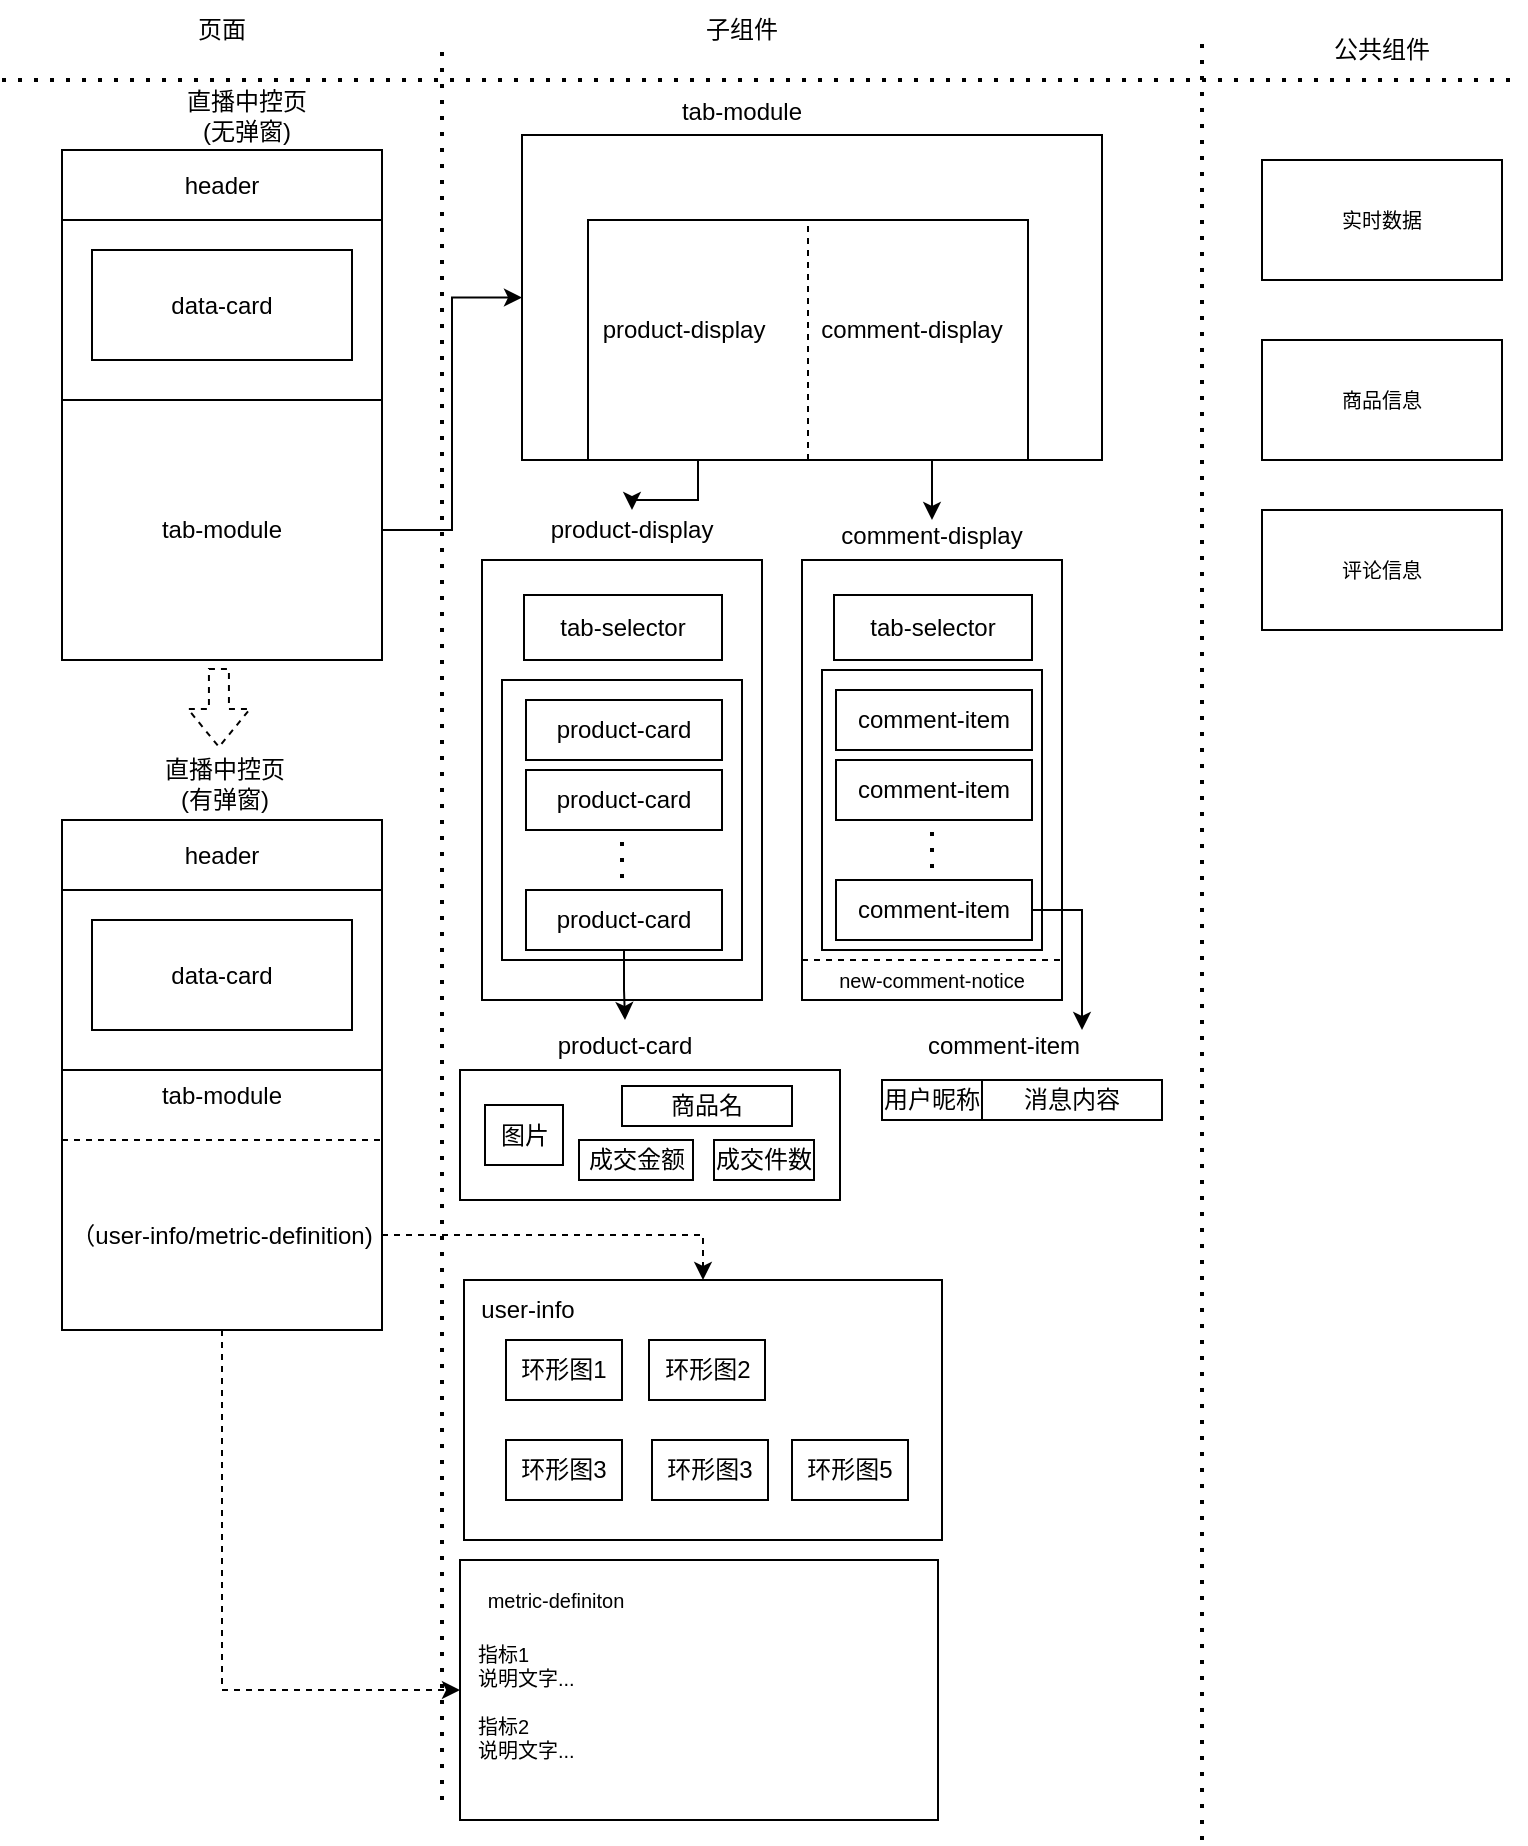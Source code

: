 <mxfile version="20.2.3" type="github" pages="4">
  <diagram id="TxUpOMJJKONMRMzJ9cgT" name="第 1 页">
    <mxGraphModel dx="1513" dy="854" grid="1" gridSize="10" guides="1" tooltips="1" connect="1" arrows="1" fold="1" page="1" pageScale="1" pageWidth="827" pageHeight="1169" math="0" shadow="0">
      <root>
        <mxCell id="0" />
        <mxCell id="1" parent="0" />
        <mxCell id="NUVWgExi74bJsqKRxpok-1" value="" style="endArrow=none;dashed=1;html=1;dashPattern=1 3;strokeWidth=2;rounded=0;" parent="1" edge="1">
          <mxGeometry width="50" height="50" relative="1" as="geometry">
            <mxPoint x="50" y="120" as="sourcePoint" />
            <mxPoint x="810" y="120" as="targetPoint" />
          </mxGeometry>
        </mxCell>
        <mxCell id="NUVWgExi74bJsqKRxpok-2" value="" style="rounded=0;whiteSpace=wrap;html=1;fillStyle=solid;fillColor=none;" parent="1" vertex="1">
          <mxGeometry x="80" y="155" width="160" height="255" as="geometry" />
        </mxCell>
        <mxCell id="NUVWgExi74bJsqKRxpok-4" value="header" style="rounded=0;whiteSpace=wrap;html=1;fillStyle=solid;fillColor=none;" parent="1" vertex="1">
          <mxGeometry x="80" y="155" width="160" height="35" as="geometry" />
        </mxCell>
        <mxCell id="NUVWgExi74bJsqKRxpok-6" value="data-card" style="rounded=0;whiteSpace=wrap;html=1;fillStyle=solid;fillColor=none;" parent="1" vertex="1">
          <mxGeometry x="95" y="205" width="130" height="55" as="geometry" />
        </mxCell>
        <mxCell id="NUVWgExi74bJsqKRxpok-74" style="edgeStyle=orthogonalEdgeStyle;rounded=0;orthogonalLoop=1;jettySize=auto;html=1;exitX=1;exitY=0.5;exitDx=0;exitDy=0;entryX=0;entryY=0.5;entryDx=0;entryDy=0;" parent="1" source="NUVWgExi74bJsqKRxpok-7" target="NUVWgExi74bJsqKRxpok-18" edge="1">
          <mxGeometry relative="1" as="geometry" />
        </mxCell>
        <mxCell id="NUVWgExi74bJsqKRxpok-7" value="tab-module" style="rounded=0;whiteSpace=wrap;html=1;fillStyle=solid;fillColor=none;" parent="1" vertex="1">
          <mxGeometry x="80" y="280" width="160" height="130" as="geometry" />
        </mxCell>
        <mxCell id="NUVWgExi74bJsqKRxpok-9" value="" style="endArrow=none;dashed=1;html=1;dashPattern=1 3;strokeWidth=2;rounded=0;" parent="1" edge="1">
          <mxGeometry width="50" height="50" relative="1" as="geometry">
            <mxPoint x="270" y="980" as="sourcePoint" />
            <mxPoint x="270" y="100" as="targetPoint" />
          </mxGeometry>
        </mxCell>
        <mxCell id="NUVWgExi74bJsqKRxpok-13" value="页面" style="text;html=1;strokeColor=none;fillColor=none;align=center;verticalAlign=middle;whiteSpace=wrap;rounded=0;fillStyle=solid;" parent="1" vertex="1">
          <mxGeometry x="130" y="80" width="60" height="30" as="geometry" />
        </mxCell>
        <mxCell id="NUVWgExi74bJsqKRxpok-16" value="子组件" style="text;html=1;strokeColor=none;fillColor=none;align=center;verticalAlign=middle;whiteSpace=wrap;rounded=0;fillStyle=solid;" parent="1" vertex="1">
          <mxGeometry x="390" y="80" width="60" height="30" as="geometry" />
        </mxCell>
        <mxCell id="NUVWgExi74bJsqKRxpok-17" value="" style="endArrow=none;dashed=1;html=1;dashPattern=1 3;strokeWidth=2;rounded=0;" parent="1" edge="1">
          <mxGeometry width="50" height="50" relative="1" as="geometry">
            <mxPoint x="650" y="1000" as="sourcePoint" />
            <mxPoint x="650" y="100" as="targetPoint" />
          </mxGeometry>
        </mxCell>
        <mxCell id="NUVWgExi74bJsqKRxpok-18" value="" style="rounded=0;whiteSpace=wrap;html=1;fillStyle=solid;fillColor=none;" parent="1" vertex="1">
          <mxGeometry x="310" y="147.5" width="290" height="162.5" as="geometry" />
        </mxCell>
        <mxCell id="NUVWgExi74bJsqKRxpok-20" value="tab-module" style="text;html=1;strokeColor=none;fillColor=none;align=center;verticalAlign=middle;whiteSpace=wrap;rounded=0;fillStyle=solid;" parent="1" vertex="1">
          <mxGeometry x="385" y="125" width="70" height="22.5" as="geometry" />
        </mxCell>
        <mxCell id="NUVWgExi74bJsqKRxpok-64" style="edgeStyle=orthogonalEdgeStyle;rounded=0;orthogonalLoop=1;jettySize=auto;html=1;exitX=0.25;exitY=1;exitDx=0;exitDy=0;entryX=0.5;entryY=0;entryDx=0;entryDy=0;" parent="1" source="NUVWgExi74bJsqKRxpok-24" target="NUVWgExi74bJsqKRxpok-34" edge="1">
          <mxGeometry relative="1" as="geometry">
            <Array as="points">
              <mxPoint x="398" y="330" />
              <mxPoint x="365" y="330" />
            </Array>
          </mxGeometry>
        </mxCell>
        <mxCell id="NUVWgExi74bJsqKRxpok-65" style="edgeStyle=orthogonalEdgeStyle;rounded=0;orthogonalLoop=1;jettySize=auto;html=1;exitX=0.75;exitY=1;exitDx=0;exitDy=0;entryX=0.5;entryY=0;entryDx=0;entryDy=0;" parent="1" source="NUVWgExi74bJsqKRxpok-24" target="NUVWgExi74bJsqKRxpok-44" edge="1">
          <mxGeometry relative="1" as="geometry" />
        </mxCell>
        <mxCell id="NUVWgExi74bJsqKRxpok-24" value="" style="rounded=0;whiteSpace=wrap;html=1;fillStyle=solid;fillColor=none;" parent="1" vertex="1">
          <mxGeometry x="343" y="190" width="220" height="120" as="geometry" />
        </mxCell>
        <mxCell id="NUVWgExi74bJsqKRxpok-25" value="" style="endArrow=none;dashed=1;html=1;rounded=0;exitX=0.5;exitY=1;exitDx=0;exitDy=0;entryX=0.5;entryY=0;entryDx=0;entryDy=0;" parent="1" source="NUVWgExi74bJsqKRxpok-24" target="NUVWgExi74bJsqKRxpok-24" edge="1">
          <mxGeometry width="50" height="50" relative="1" as="geometry">
            <mxPoint x="380" y="240" as="sourcePoint" />
            <mxPoint x="430" y="220" as="targetPoint" />
          </mxGeometry>
        </mxCell>
        <mxCell id="NUVWgExi74bJsqKRxpok-28" value="product-display" style="text;html=1;strokeColor=none;fillColor=none;align=center;verticalAlign=middle;whiteSpace=wrap;rounded=0;fillStyle=solid;" parent="1" vertex="1">
          <mxGeometry x="349" y="230" width="84" height="30" as="geometry" />
        </mxCell>
        <mxCell id="NUVWgExi74bJsqKRxpok-29" value="comment-display" style="text;html=1;strokeColor=none;fillColor=none;align=center;verticalAlign=middle;whiteSpace=wrap;rounded=0;fillStyle=solid;" parent="1" vertex="1">
          <mxGeometry x="455" y="232.5" width="100" height="25" as="geometry" />
        </mxCell>
        <mxCell id="NUVWgExi74bJsqKRxpok-33" value="" style="rounded=0;whiteSpace=wrap;html=1;fillStyle=solid;fillColor=none;" parent="1" vertex="1">
          <mxGeometry x="290" y="360" width="140" height="220" as="geometry" />
        </mxCell>
        <mxCell id="NUVWgExi74bJsqKRxpok-34" value="product-display" style="text;html=1;strokeColor=none;fillColor=none;align=center;verticalAlign=middle;whiteSpace=wrap;rounded=0;fillStyle=solid;" parent="1" vertex="1">
          <mxGeometry x="322" y="335" width="86" height="20" as="geometry" />
        </mxCell>
        <mxCell id="NUVWgExi74bJsqKRxpok-35" value="tab-selector" style="rounded=0;whiteSpace=wrap;html=1;fillStyle=solid;fillColor=none;" parent="1" vertex="1">
          <mxGeometry x="311" y="377.5" width="99" height="32.5" as="geometry" />
        </mxCell>
        <mxCell id="NUVWgExi74bJsqKRxpok-36" value="" style="rounded=0;whiteSpace=wrap;html=1;fillStyle=solid;fillColor=none;" parent="1" vertex="1">
          <mxGeometry x="300" y="420" width="120" height="140" as="geometry" />
        </mxCell>
        <mxCell id="NUVWgExi74bJsqKRxpok-38" value="product-card" style="rounded=0;whiteSpace=wrap;html=1;fillStyle=solid;fillColor=none;" parent="1" vertex="1">
          <mxGeometry x="312" y="430" width="98" height="30" as="geometry" />
        </mxCell>
        <mxCell id="NUVWgExi74bJsqKRxpok-39" value="product-card" style="rounded=0;whiteSpace=wrap;html=1;fillStyle=solid;fillColor=none;" parent="1" vertex="1">
          <mxGeometry x="312" y="465" width="98" height="30" as="geometry" />
        </mxCell>
        <mxCell id="NUVWgExi74bJsqKRxpok-41" value="" style="endArrow=none;dashed=1;html=1;dashPattern=1 3;strokeWidth=2;rounded=0;" parent="1" edge="1">
          <mxGeometry width="50" height="50" relative="1" as="geometry">
            <mxPoint x="360" y="519" as="sourcePoint" />
            <mxPoint x="360" y="499" as="targetPoint" />
          </mxGeometry>
        </mxCell>
        <mxCell id="NUVWgExi74bJsqKRxpok-67" style="edgeStyle=orthogonalEdgeStyle;rounded=0;orthogonalLoop=1;jettySize=auto;html=1;exitX=0.5;exitY=1;exitDx=0;exitDy=0;" parent="1" source="NUVWgExi74bJsqKRxpok-42" target="NUVWgExi74bJsqKRxpok-53" edge="1">
          <mxGeometry relative="1" as="geometry" />
        </mxCell>
        <mxCell id="NUVWgExi74bJsqKRxpok-42" value="product-card" style="rounded=0;whiteSpace=wrap;html=1;fillStyle=solid;fillColor=none;" parent="1" vertex="1">
          <mxGeometry x="312" y="525" width="98" height="30" as="geometry" />
        </mxCell>
        <mxCell id="NUVWgExi74bJsqKRxpok-43" value="" style="rounded=0;whiteSpace=wrap;html=1;fillStyle=solid;fillColor=none;" parent="1" vertex="1">
          <mxGeometry x="450" y="360" width="130" height="220" as="geometry" />
        </mxCell>
        <mxCell id="NUVWgExi74bJsqKRxpok-44" value="comment-display" style="text;html=1;strokeColor=none;fillColor=none;align=center;verticalAlign=middle;whiteSpace=wrap;rounded=0;fillStyle=solid;" parent="1" vertex="1">
          <mxGeometry x="466" y="340" width="98" height="15" as="geometry" />
        </mxCell>
        <mxCell id="NUVWgExi74bJsqKRxpok-45" value="tab-selector" style="rounded=0;whiteSpace=wrap;html=1;fillStyle=solid;fillColor=none;" parent="1" vertex="1">
          <mxGeometry x="466" y="377.5" width="99" height="32.5" as="geometry" />
        </mxCell>
        <mxCell id="NUVWgExi74bJsqKRxpok-47" value="" style="rounded=0;whiteSpace=wrap;html=1;fillStyle=solid;fillColor=none;" parent="1" vertex="1">
          <mxGeometry x="460" y="415" width="110" height="140" as="geometry" />
        </mxCell>
        <mxCell id="NUVWgExi74bJsqKRxpok-48" value="comment-item" style="rounded=0;whiteSpace=wrap;html=1;fillStyle=solid;fillColor=none;" parent="1" vertex="1">
          <mxGeometry x="467" y="425" width="98" height="30" as="geometry" />
        </mxCell>
        <mxCell id="NUVWgExi74bJsqKRxpok-49" value="comment-item" style="rounded=0;whiteSpace=wrap;html=1;fillStyle=solid;fillColor=none;" parent="1" vertex="1">
          <mxGeometry x="467" y="460" width="98" height="30" as="geometry" />
        </mxCell>
        <mxCell id="NUVWgExi74bJsqKRxpok-50" value="" style="endArrow=none;dashed=1;html=1;dashPattern=1 3;strokeWidth=2;rounded=0;" parent="1" edge="1">
          <mxGeometry width="50" height="50" relative="1" as="geometry">
            <mxPoint x="515" y="514" as="sourcePoint" />
            <mxPoint x="515" y="494" as="targetPoint" />
          </mxGeometry>
        </mxCell>
        <mxCell id="UR7qHn7mmdGydzfAIXOe-2" style="edgeStyle=orthogonalEdgeStyle;rounded=0;orthogonalLoop=1;jettySize=auto;html=1;exitX=1;exitY=0.5;exitDx=0;exitDy=0;entryX=0.898;entryY=0;entryDx=0;entryDy=0;entryPerimeter=0;fontSize=10;endArrow=classic;endFill=1;strokeWidth=1;" edge="1" parent="1" source="NUVWgExi74bJsqKRxpok-51" target="NUVWgExi74bJsqKRxpok-59">
          <mxGeometry relative="1" as="geometry" />
        </mxCell>
        <mxCell id="NUVWgExi74bJsqKRxpok-51" value="comment-item" style="rounded=0;whiteSpace=wrap;html=1;fillStyle=solid;fillColor=none;" parent="1" vertex="1">
          <mxGeometry x="467" y="520" width="98" height="30" as="geometry" />
        </mxCell>
        <mxCell id="NUVWgExi74bJsqKRxpok-52" value="" style="rounded=0;whiteSpace=wrap;html=1;fillStyle=solid;fillColor=none;" parent="1" vertex="1">
          <mxGeometry x="279" y="615" width="190" height="65" as="geometry" />
        </mxCell>
        <mxCell id="NUVWgExi74bJsqKRxpok-53" value="product-card" style="text;html=1;strokeColor=none;fillColor=none;align=center;verticalAlign=middle;whiteSpace=wrap;rounded=0;fillStyle=solid;" parent="1" vertex="1">
          <mxGeometry x="322" y="590" width="79" height="25" as="geometry" />
        </mxCell>
        <mxCell id="NUVWgExi74bJsqKRxpok-55" value="图片" style="rounded=0;whiteSpace=wrap;html=1;fillStyle=solid;fillColor=none;" parent="1" vertex="1">
          <mxGeometry x="291.5" y="632.5" width="39" height="30" as="geometry" />
        </mxCell>
        <mxCell id="NUVWgExi74bJsqKRxpok-56" value="商品名" style="rounded=0;whiteSpace=wrap;html=1;fillStyle=solid;fillColor=none;" parent="1" vertex="1">
          <mxGeometry x="360" y="623" width="85" height="20" as="geometry" />
        </mxCell>
        <mxCell id="NUVWgExi74bJsqKRxpok-57" value="成交金额" style="rounded=0;whiteSpace=wrap;html=1;fillStyle=solid;fillColor=none;" parent="1" vertex="1">
          <mxGeometry x="338.5" y="650" width="57" height="20" as="geometry" />
        </mxCell>
        <mxCell id="NUVWgExi74bJsqKRxpok-58" value="成交件数" style="rounded=0;whiteSpace=wrap;html=1;fillStyle=solid;fillColor=none;" parent="1" vertex="1">
          <mxGeometry x="406" y="650" width="50" height="20" as="geometry" />
        </mxCell>
        <mxCell id="NUVWgExi74bJsqKRxpok-59" value="comment-item" style="text;html=1;strokeColor=none;fillColor=none;align=center;verticalAlign=middle;whiteSpace=wrap;rounded=0;fillStyle=solid;" parent="1" vertex="1">
          <mxGeometry x="502" y="595" width="98" height="15" as="geometry" />
        </mxCell>
        <mxCell id="NUVWgExi74bJsqKRxpok-60" value="消息内容" style="rounded=0;whiteSpace=wrap;html=1;fillStyle=solid;fillColor=none;" parent="1" vertex="1">
          <mxGeometry x="540" y="620" width="90" height="20" as="geometry" />
        </mxCell>
        <mxCell id="NUVWgExi74bJsqKRxpok-61" value="用户昵称" style="rounded=0;whiteSpace=wrap;html=1;fillStyle=solid;fillColor=none;" parent="1" vertex="1">
          <mxGeometry x="490" y="620" width="50" height="20" as="geometry" />
        </mxCell>
        <mxCell id="NUVWgExi74bJsqKRxpok-76" value="公共组件" style="text;html=1;strokeColor=none;fillColor=none;align=center;verticalAlign=middle;whiteSpace=wrap;rounded=0;fillStyle=solid;" parent="1" vertex="1">
          <mxGeometry x="710" y="90" width="60" height="30" as="geometry" />
        </mxCell>
        <mxCell id="NUVWgExi74bJsqKRxpok-77" value="" style="shape=flexArrow;endArrow=classic;html=1;rounded=0;dashed=1;" parent="1" edge="1">
          <mxGeometry width="50" height="50" relative="1" as="geometry">
            <mxPoint x="158.47" y="414" as="sourcePoint" />
            <mxPoint x="158.47" y="454" as="targetPoint" />
          </mxGeometry>
        </mxCell>
        <mxCell id="NUVWgExi74bJsqKRxpok-78" value="" style="rounded=0;whiteSpace=wrap;html=1;fillStyle=solid;fillColor=none;" parent="1" vertex="1">
          <mxGeometry x="80" y="490" width="160" height="255" as="geometry" />
        </mxCell>
        <mxCell id="NUVWgExi74bJsqKRxpok-79" value="header" style="rounded=0;whiteSpace=wrap;html=1;fillStyle=solid;fillColor=none;" parent="1" vertex="1">
          <mxGeometry x="80" y="490" width="160" height="35" as="geometry" />
        </mxCell>
        <mxCell id="NUVWgExi74bJsqKRxpok-80" value="data-card" style="rounded=0;whiteSpace=wrap;html=1;fillStyle=solid;fillColor=none;" parent="1" vertex="1">
          <mxGeometry x="95" y="540" width="130" height="55" as="geometry" />
        </mxCell>
        <mxCell id="NUVWgExi74bJsqKRxpok-81" value="" style="rounded=0;whiteSpace=wrap;html=1;fillStyle=solid;fillColor=none;" parent="1" vertex="1">
          <mxGeometry x="80" y="615" width="160" height="130" as="geometry" />
        </mxCell>
        <mxCell id="NUVWgExi74bJsqKRxpok-82" value="tab-module" style="text;html=1;strokeColor=none;fillColor=none;align=center;verticalAlign=middle;whiteSpace=wrap;rounded=0;fillStyle=solid;" parent="1" vertex="1">
          <mxGeometry x="125" y="615" width="70" height="25" as="geometry" />
        </mxCell>
        <mxCell id="NUVWgExi74bJsqKRxpok-102" style="edgeStyle=orthogonalEdgeStyle;rounded=0;orthogonalLoop=1;jettySize=auto;html=1;entryX=0.5;entryY=0;entryDx=0;entryDy=0;dashed=1;" parent="1" source="NUVWgExi74bJsqKRxpok-86" target="NUVWgExi74bJsqKRxpok-90" edge="1">
          <mxGeometry relative="1" as="geometry" />
        </mxCell>
        <mxCell id="UR7qHn7mmdGydzfAIXOe-5" style="edgeStyle=orthogonalEdgeStyle;rounded=0;orthogonalLoop=1;jettySize=auto;html=1;exitX=0.5;exitY=1;exitDx=0;exitDy=0;entryX=0;entryY=0.5;entryDx=0;entryDy=0;fontSize=10;endArrow=classic;endFill=1;strokeWidth=1;dashed=1;" edge="1" parent="1" source="NUVWgExi74bJsqKRxpok-86" target="UR7qHn7mmdGydzfAIXOe-3">
          <mxGeometry relative="1" as="geometry" />
        </mxCell>
        <mxCell id="NUVWgExi74bJsqKRxpok-86" value="（user-info/metric-definition)" style="rounded=0;whiteSpace=wrap;html=1;fillStyle=solid;fillColor=none;dashed=1;" parent="1" vertex="1">
          <mxGeometry x="80" y="650" width="160" height="95" as="geometry" />
        </mxCell>
        <mxCell id="NUVWgExi74bJsqKRxpok-87" value="直播中控页&lt;br&gt;(无弹窗)" style="text;html=1;strokeColor=none;fillColor=none;align=center;verticalAlign=middle;whiteSpace=wrap;rounded=0;dashed=1;fillStyle=solid;" parent="1" vertex="1">
          <mxGeometry x="125" y="125" width="95" height="25" as="geometry" />
        </mxCell>
        <mxCell id="NUVWgExi74bJsqKRxpok-88" value="直播中控页&lt;br&gt;(有弹窗)" style="text;html=1;strokeColor=none;fillColor=none;align=center;verticalAlign=middle;whiteSpace=wrap;rounded=0;dashed=1;fillStyle=solid;" parent="1" vertex="1">
          <mxGeometry x="113.5" y="459" width="95" height="25" as="geometry" />
        </mxCell>
        <mxCell id="NUVWgExi74bJsqKRxpok-90" value="" style="rounded=0;whiteSpace=wrap;html=1;fillStyle=solid;fillColor=none;" parent="1" vertex="1">
          <mxGeometry x="281" y="720" width="239" height="130" as="geometry" />
        </mxCell>
        <mxCell id="NUVWgExi74bJsqKRxpok-94" value="user-info" style="text;html=1;strokeColor=none;fillColor=none;align=center;verticalAlign=middle;whiteSpace=wrap;rounded=0;fillStyle=solid;" parent="1" vertex="1">
          <mxGeometry x="283" y="720" width="60" height="30" as="geometry" />
        </mxCell>
        <mxCell id="NUVWgExi74bJsqKRxpok-96" value="环形图1" style="rounded=0;whiteSpace=wrap;html=1;fillStyle=solid;fillColor=none;" parent="1" vertex="1">
          <mxGeometry x="302" y="750" width="58" height="30" as="geometry" />
        </mxCell>
        <mxCell id="NUVWgExi74bJsqKRxpok-97" value="环形图2" style="rounded=0;whiteSpace=wrap;html=1;fillStyle=solid;fillColor=none;" parent="1" vertex="1">
          <mxGeometry x="373.5" y="750" width="58" height="30" as="geometry" />
        </mxCell>
        <mxCell id="NUVWgExi74bJsqKRxpok-98" value="环形图3" style="rounded=0;whiteSpace=wrap;html=1;fillStyle=solid;fillColor=none;" parent="1" vertex="1">
          <mxGeometry x="302" y="800" width="58" height="30" as="geometry" />
        </mxCell>
        <mxCell id="NUVWgExi74bJsqKRxpok-99" value="环形图3" style="rounded=0;whiteSpace=wrap;html=1;fillStyle=solid;fillColor=none;" parent="1" vertex="1">
          <mxGeometry x="375" y="800" width="58" height="30" as="geometry" />
        </mxCell>
        <mxCell id="NUVWgExi74bJsqKRxpok-101" value="环形图5" style="rounded=0;whiteSpace=wrap;html=1;fillStyle=solid;fillColor=none;" parent="1" vertex="1">
          <mxGeometry x="445" y="800" width="58" height="30" as="geometry" />
        </mxCell>
        <mxCell id="UR7qHn7mmdGydzfAIXOe-1" value="new-comment-notice" style="rounded=0;whiteSpace=wrap;html=1;fontSize=10;strokeWidth=1;fillColor=none;dashed=1;" vertex="1" parent="1">
          <mxGeometry x="450" y="560" width="130" height="20" as="geometry" />
        </mxCell>
        <mxCell id="UR7qHn7mmdGydzfAIXOe-3" value="" style="rounded=0;whiteSpace=wrap;html=1;fillStyle=solid;fillColor=none;" vertex="1" parent="1">
          <mxGeometry x="279" y="860" width="239" height="130" as="geometry" />
        </mxCell>
        <mxCell id="UR7qHn7mmdGydzfAIXOe-6" value="metric-definiton" style="text;html=1;strokeColor=none;fillColor=none;align=center;verticalAlign=middle;whiteSpace=wrap;rounded=0;dashed=1;fontSize=10;" vertex="1" parent="1">
          <mxGeometry x="283" y="870" width="88" height="20" as="geometry" />
        </mxCell>
        <mxCell id="UR7qHn7mmdGydzfAIXOe-7" value="&lt;br&gt;指标1&lt;br&gt;说明文字...&lt;br&gt;&lt;br&gt;指标2&lt;br&gt;说明文字..." style="text;html=1;strokeColor=none;fillColor=none;spacing=5;spacingTop=-20;whiteSpace=wrap;overflow=hidden;rounded=0;dashed=1;fontSize=10;" vertex="1" parent="1">
          <mxGeometry x="283" y="900" width="187" height="90" as="geometry" />
        </mxCell>
        <mxCell id="UR7qHn7mmdGydzfAIXOe-8" value="实时数据" style="rounded=0;whiteSpace=wrap;html=1;fontSize=10;strokeWidth=1;fillColor=none;" vertex="1" parent="1">
          <mxGeometry x="680" y="160" width="120" height="60" as="geometry" />
        </mxCell>
        <mxCell id="UR7qHn7mmdGydzfAIXOe-9" value="商品信息" style="rounded=0;whiteSpace=wrap;html=1;fontSize=10;strokeWidth=1;fillColor=none;" vertex="1" parent="1">
          <mxGeometry x="680" y="250" width="120" height="60" as="geometry" />
        </mxCell>
        <mxCell id="UR7qHn7mmdGydzfAIXOe-10" value="评论信息" style="rounded=0;whiteSpace=wrap;html=1;fontSize=10;strokeWidth=1;fillColor=none;" vertex="1" parent="1">
          <mxGeometry x="680" y="335" width="120" height="60" as="geometry" />
        </mxCell>
      </root>
    </mxGraphModel>
  </diagram>
  <diagram id="VGAMLGy2pDshRPO5VxWp" name="第 2 页">
    <mxGraphModel dx="1225" dy="886" grid="1" gridSize="6" guides="1" tooltips="1" connect="1" arrows="1" fold="1" page="1" pageScale="1" pageWidth="827" pageHeight="1169" math="0" shadow="0">
      <root>
        <mxCell id="0" />
        <mxCell id="1" parent="0" />
        <mxCell id="jlSKy80MWfQZGo_qz9iX-1" value="No-Data&lt;br&gt;(未开播)" style="rounded=0;whiteSpace=wrap;html=1;" vertex="1" parent="1">
          <mxGeometry x="24" y="38" width="141" height="197" as="geometry" />
        </mxCell>
        <mxCell id="jlSKy80MWfQZGo_qz9iX-2" value="No-Data&lt;br&gt;(无对应类型评论)" style="rounded=0;whiteSpace=wrap;html=1;" vertex="1" parent="1">
          <mxGeometry x="194" y="38" width="137" height="198" as="geometry" />
        </mxCell>
        <mxCell id="jlSKy80MWfQZGo_qz9iX-3" value="tab1" style="rounded=0;whiteSpace=wrap;html=1;fillColor=#dae8fc;strokeColor=#6c8ebf;" vertex="1" parent="1">
          <mxGeometry x="200" y="53" width="35" height="16" as="geometry" />
        </mxCell>
        <mxCell id="jlSKy80MWfQZGo_qz9iX-4" value="tab2" style="rounded=0;whiteSpace=wrap;html=1;" vertex="1" parent="1">
          <mxGeometry x="240" y="53" width="35" height="16" as="geometry" />
        </mxCell>
        <mxCell id="jlSKy80MWfQZGo_qz9iX-5" value="tab3" style="rounded=0;whiteSpace=wrap;html=1;" vertex="1" parent="1">
          <mxGeometry x="280" y="53" width="35" height="16" as="geometry" />
        </mxCell>
        <mxCell id="jlSKy80MWfQZGo_qz9iX-7" value="" style="rounded=0;whiteSpace=wrap;html=1;" vertex="1" parent="1">
          <mxGeometry x="352" y="38" width="141" height="198" as="geometry" />
        </mxCell>
        <mxCell id="jlSKy80MWfQZGo_qz9iX-8" value="tab1" style="rounded=0;whiteSpace=wrap;html=1;fillColor=#dae8fc;strokeColor=#6c8ebf;" vertex="1" parent="1">
          <mxGeometry x="358" y="53" width="35" height="16" as="geometry" />
        </mxCell>
        <mxCell id="jlSKy80MWfQZGo_qz9iX-9" value="tab2" style="rounded=0;whiteSpace=wrap;html=1;" vertex="1" parent="1">
          <mxGeometry x="398" y="53" width="35" height="16" as="geometry" />
        </mxCell>
        <mxCell id="jlSKy80MWfQZGo_qz9iX-10" value="tab3" style="rounded=0;whiteSpace=wrap;html=1;" vertex="1" parent="1">
          <mxGeometry x="438" y="53" width="35" height="16" as="geometry" />
        </mxCell>
        <mxCell id="jlSKy80MWfQZGo_qz9iX-11" value="commentItem_1" style="rounded=0;whiteSpace=wrap;html=1;" vertex="1" parent="1">
          <mxGeometry x="362" y="77" width="118" height="21" as="geometry" />
        </mxCell>
        <mxCell id="jlSKy80MWfQZGo_qz9iX-12" value="commentItem_2" style="rounded=0;whiteSpace=wrap;html=1;" vertex="1" parent="1">
          <mxGeometry x="362" y="108" width="118" height="21" as="geometry" />
        </mxCell>
        <mxCell id="jlSKy80MWfQZGo_qz9iX-13" value="commentItem_3" style="rounded=0;whiteSpace=wrap;html=1;" vertex="1" parent="1">
          <mxGeometry x="362" y="137" width="118" height="21" as="geometry" />
        </mxCell>
        <mxCell id="jlSKy80MWfQZGo_qz9iX-74" style="edgeStyle=orthogonalEdgeStyle;rounded=0;orthogonalLoop=1;jettySize=auto;html=1;exitX=1;exitY=0.5;exitDx=0;exitDy=0;entryX=0;entryY=0.5;entryDx=0;entryDy=0;dashed=1;endArrow=classic;endFill=1;strokeWidth=1;" edge="1" parent="1" source="jlSKy80MWfQZGo_qz9iX-14" target="jlSKy80MWfQZGo_qz9iX-25">
          <mxGeometry relative="1" as="geometry" />
        </mxCell>
        <mxCell id="jlSKy80MWfQZGo_qz9iX-14" value="commentItem_n" style="rounded=0;whiteSpace=wrap;html=1;" vertex="1" parent="1">
          <mxGeometry x="362" y="180" width="118" height="21" as="geometry" />
        </mxCell>
        <mxCell id="jlSKy80MWfQZGo_qz9iX-25" value="cursor" style="text;html=1;strokeColor=none;fillColor=none;align=center;verticalAlign=middle;whiteSpace=wrap;rounded=0;" vertex="1" parent="1">
          <mxGeometry x="510" y="179" width="41" height="22" as="geometry" />
        </mxCell>
        <mxCell id="jlSKy80MWfQZGo_qz9iX-27" value="" style="shape=curlyBracket;whiteSpace=wrap;html=1;rounded=1;flipH=1;size=0.5;" vertex="1" parent="1">
          <mxGeometry x="480.5" y="84" width="41.5" height="102" as="geometry" />
        </mxCell>
        <mxCell id="jlSKy80MWfQZGo_qz9iX-30" value="commentList" style="text;html=1;strokeColor=none;fillColor=none;align=center;verticalAlign=middle;whiteSpace=wrap;rounded=0;" vertex="1" parent="1">
          <mxGeometry x="526" y="120" width="60" height="30" as="geometry" />
        </mxCell>
        <mxCell id="jlSKy80MWfQZGo_qz9iX-32" value="" style="endArrow=none;dashed=1;html=1;rounded=0;strokeWidth=1;" edge="1" parent="1">
          <mxGeometry width="50" height="50" relative="1" as="geometry">
            <mxPoint x="420.6" y="176.5" as="sourcePoint" />
            <mxPoint x="420.6" y="162.5" as="targetPoint" />
          </mxGeometry>
        </mxCell>
        <mxCell id="jlSKy80MWfQZGo_qz9iX-48" value="" style="rounded=0;whiteSpace=wrap;html=1;" vertex="1" parent="1">
          <mxGeometry x="352" y="310" width="141" height="198" as="geometry" />
        </mxCell>
        <mxCell id="jlSKy80MWfQZGo_qz9iX-49" value="tab1" style="rounded=0;whiteSpace=wrap;html=1;fillColor=#dae8fc;strokeColor=#6c8ebf;" vertex="1" parent="1">
          <mxGeometry x="358" y="325" width="35" height="16" as="geometry" />
        </mxCell>
        <mxCell id="jlSKy80MWfQZGo_qz9iX-50" value="tab2" style="rounded=0;whiteSpace=wrap;html=1;" vertex="1" parent="1">
          <mxGeometry x="398" y="325" width="35" height="16" as="geometry" />
        </mxCell>
        <mxCell id="jlSKy80MWfQZGo_qz9iX-51" value="tab3" style="rounded=0;whiteSpace=wrap;html=1;" vertex="1" parent="1">
          <mxGeometry x="438" y="325" width="35" height="16" as="geometry" />
        </mxCell>
        <mxCell id="jlSKy80MWfQZGo_qz9iX-52" value="commentItem_1" style="rounded=0;whiteSpace=wrap;html=1;" vertex="1" parent="1">
          <mxGeometry x="362" y="349" width="118" height="21" as="geometry" />
        </mxCell>
        <mxCell id="jlSKy80MWfQZGo_qz9iX-53" value="commentItem_2" style="rounded=0;whiteSpace=wrap;html=1;" vertex="1" parent="1">
          <mxGeometry x="362" y="378" width="118" height="21" as="geometry" />
        </mxCell>
        <mxCell id="jlSKy80MWfQZGo_qz9iX-54" value="commentItem_3" style="rounded=0;whiteSpace=wrap;html=1;" vertex="1" parent="1">
          <mxGeometry x="362" y="409" width="118" height="21" as="geometry" />
        </mxCell>
        <mxCell id="jlSKy80MWfQZGo_qz9iX-56" value="commentItem_n" style="rounded=0;whiteSpace=wrap;html=1;" vertex="1" parent="1">
          <mxGeometry x="362.5" y="456" width="118" height="21" as="geometry" />
        </mxCell>
        <mxCell id="jlSKy80MWfQZGo_qz9iX-57" value="cursor" style="text;html=1;strokeColor=none;fillColor=none;align=center;verticalAlign=middle;whiteSpace=wrap;rounded=0;" vertex="1" parent="1">
          <mxGeometry x="510" y="573" width="41" height="22" as="geometry" />
        </mxCell>
        <mxCell id="jlSKy80MWfQZGo_qz9iX-58" value="" style="shape=curlyBracket;whiteSpace=wrap;html=1;rounded=1;flipH=1;size=0.5;" vertex="1" parent="1">
          <mxGeometry x="480.5" y="356" width="35.5" height="112" as="geometry" />
        </mxCell>
        <mxCell id="jlSKy80MWfQZGo_qz9iX-59" value="" style="endArrow=none;dashed=1;html=1;rounded=0;strokeWidth=1;" edge="1" parent="1">
          <mxGeometry width="50" height="50" relative="1" as="geometry">
            <mxPoint x="422.1" y="452" as="sourcePoint" />
            <mxPoint x="422.1" y="438" as="targetPoint" />
          </mxGeometry>
        </mxCell>
        <mxCell id="jlSKy80MWfQZGo_qz9iX-61" value="" style="rounded=0;whiteSpace=wrap;html=1;dashed=1;" vertex="1" parent="1">
          <mxGeometry x="352" y="508" width="141" height="92" as="geometry" />
        </mxCell>
        <mxCell id="jlSKy80MWfQZGo_qz9iX-62" value="commentItem_n+1" style="rounded=0;whiteSpace=wrap;html=1;" vertex="1" parent="1">
          <mxGeometry x="363.5" y="516" width="118" height="21" as="geometry" />
        </mxCell>
        <mxCell id="jlSKy80MWfQZGo_qz9iX-63" value="commentItem_n+2" style="rounded=0;whiteSpace=wrap;html=1;" vertex="1" parent="1">
          <mxGeometry x="363.5" y="546" width="118" height="21" as="geometry" />
        </mxCell>
        <mxCell id="jlSKy80MWfQZGo_qz9iX-65" style="edgeStyle=orthogonalEdgeStyle;rounded=0;orthogonalLoop=1;jettySize=auto;html=1;exitX=1;exitY=0.5;exitDx=0;exitDy=0;dashed=1;endArrow=classic;endFill=1;strokeWidth=1;" edge="1" parent="1" source="jlSKy80MWfQZGo_qz9iX-64">
          <mxGeometry relative="1" as="geometry">
            <mxPoint x="510" y="584.6" as="targetPoint" />
          </mxGeometry>
        </mxCell>
        <mxCell id="jlSKy80MWfQZGo_qz9iX-64" value="commentItem_n+3" style="rounded=0;whiteSpace=wrap;html=1;" vertex="1" parent="1">
          <mxGeometry x="363.5" y="574" width="118" height="21" as="geometry" />
        </mxCell>
        <mxCell id="jlSKy80MWfQZGo_qz9iX-66" value="commentList" style="text;html=1;strokeColor=none;fillColor=none;align=center;verticalAlign=middle;whiteSpace=wrap;rounded=0;" vertex="1" parent="1">
          <mxGeometry x="526" y="397" width="60" height="30" as="geometry" />
        </mxCell>
        <mxCell id="jlSKy80MWfQZGo_qz9iX-68" value="" style="shape=curlyBracket;whiteSpace=wrap;html=1;rounded=1;flipH=1;strokeWidth=1;fillColor=none;" vertex="1" parent="1">
          <mxGeometry x="481.5" y="522" width="34.5" height="60" as="geometry" />
        </mxCell>
        <mxCell id="jlSKy80MWfQZGo_qz9iX-70" value="stoppedCommentList" style="text;html=1;strokeColor=none;fillColor=none;align=center;verticalAlign=middle;whiteSpace=wrap;rounded=0;" vertex="1" parent="1">
          <mxGeometry x="518" y="540" width="114" height="24" as="geometry" />
        </mxCell>
        <mxCell id="jlSKy80MWfQZGo_qz9iX-77" value="newCommentNotice" style="rounded=0;whiteSpace=wrap;html=1;fillColor=#ffe6cc;strokeColor=#d79b00;" vertex="1" parent="1">
          <mxGeometry x="352" y="484" width="141" height="24" as="geometry" />
        </mxCell>
        <mxCell id="jlSKy80MWfQZGo_qz9iX-79" value="case1" style="text;html=1;strokeColor=none;fillColor=none;align=center;verticalAlign=middle;whiteSpace=wrap;rounded=0;" vertex="1" parent="1">
          <mxGeometry x="65" y="6" width="60" height="30" as="geometry" />
        </mxCell>
        <mxCell id="jlSKy80MWfQZGo_qz9iX-80" value="case2" style="text;html=1;strokeColor=none;fillColor=none;align=center;verticalAlign=middle;whiteSpace=wrap;rounded=0;" vertex="1" parent="1">
          <mxGeometry x="227" y="6" width="61" height="30" as="geometry" />
        </mxCell>
        <mxCell id="jlSKy80MWfQZGo_qz9iX-81" value="case3" style="text;html=1;strokeColor=none;fillColor=none;align=center;verticalAlign=middle;whiteSpace=wrap;rounded=0;" vertex="1" parent="1">
          <mxGeometry x="390.5" y="6" width="61" height="30" as="geometry" />
        </mxCell>
        <mxCell id="jlSKy80MWfQZGo_qz9iX-82" value="case4" style="text;html=1;strokeColor=none;fillColor=none;align=center;verticalAlign=middle;whiteSpace=wrap;rounded=0;" vertex="1" parent="1">
          <mxGeometry x="391" y="276" width="61" height="30" as="geometry" />
        </mxCell>
        <mxCell id="Qn1Ij6X4ovqag9vlPoOQ-1" style="edgeStyle=orthogonalEdgeStyle;rounded=0;orthogonalLoop=1;jettySize=auto;html=1;exitX=1;exitY=0.5;exitDx=0;exitDy=0;entryX=0;entryY=0.5;entryDx=0;entryDy=0;fontSize=10;endArrow=classic;endFill=1;strokeWidth=1;" edge="1" parent="1" source="Qn1Ij6X4ovqag9vlPoOQ-2">
          <mxGeometry relative="1" as="geometry">
            <mxPoint x="162" y="787" as="targetPoint" />
          </mxGeometry>
        </mxCell>
        <mxCell id="Qn1Ij6X4ovqag9vlPoOQ-2" value="切换至重要评论tab" style="rounded=0;whiteSpace=wrap;html=1;fontSize=10;strokeWidth=1;fillColor=none;" vertex="1" parent="1">
          <mxGeometry x="36" y="769" width="78" height="36" as="geometry" />
        </mxCell>
        <mxCell id="Qn1Ij6X4ovqag9vlPoOQ-3" style="edgeStyle=orthogonalEdgeStyle;rounded=0;orthogonalLoop=1;jettySize=auto;html=1;exitX=0.5;exitY=0;exitDx=0;exitDy=0;fontSize=10;endArrow=classic;endFill=1;strokeWidth=1;" edge="1" parent="1" source="Qn1Ij6X4ovqag9vlPoOQ-6">
          <mxGeometry relative="1" as="geometry">
            <mxPoint x="207" y="709" as="targetPoint" />
          </mxGeometry>
        </mxCell>
        <mxCell id="Qn1Ij6X4ovqag9vlPoOQ-4" value="False" style="edgeLabel;html=1;align=center;verticalAlign=middle;resizable=0;points=[];fontSize=10;" vertex="1" connectable="0" parent="Qn1Ij6X4ovqag9vlPoOQ-3">
          <mxGeometry x="-0.238" y="2" relative="1" as="geometry">
            <mxPoint as="offset" />
          </mxGeometry>
        </mxCell>
        <mxCell id="Qn1Ij6X4ovqag9vlPoOQ-5" style="edgeStyle=orthogonalEdgeStyle;rounded=0;orthogonalLoop=1;jettySize=auto;html=1;exitX=1;exitY=0.5;exitDx=0;exitDy=0;fontSize=10;endArrow=classic;endFill=1;strokeWidth=1;" edge="1" parent="1" source="Qn1Ij6X4ovqag9vlPoOQ-6" target="Qn1Ij6X4ovqag9vlPoOQ-18">
          <mxGeometry relative="1" as="geometry" />
        </mxCell>
        <mxCell id="Qn1Ij6X4ovqag9vlPoOQ-6" value="live-store.&lt;br&gt;userLiving" style="rhombus;whiteSpace=wrap;html=1;rounded=0;fontSize=10;strokeWidth=1;fillColor=none;" vertex="1" parent="1">
          <mxGeometry x="162" y="751" width="90" height="76" as="geometry" />
        </mxCell>
        <mxCell id="Qn1Ij6X4ovqag9vlPoOQ-7" value="case1" style="rounded=0;whiteSpace=wrap;html=1;fontSize=10;strokeWidth=1;fillColor=none;" vertex="1" parent="1">
          <mxGeometry x="177" y="679" width="60" height="30" as="geometry" />
        </mxCell>
        <mxCell id="Qn1Ij6X4ovqag9vlPoOQ-8" style="edgeStyle=orthogonalEdgeStyle;rounded=0;orthogonalLoop=1;jettySize=auto;html=1;exitX=0.5;exitY=0;exitDx=0;exitDy=0;entryX=0.5;entryY=1;entryDx=0;entryDy=0;fontSize=10;endArrow=classic;endFill=1;strokeWidth=1;" edge="1" parent="1" source="Qn1Ij6X4ovqag9vlPoOQ-12" target="Qn1Ij6X4ovqag9vlPoOQ-16">
          <mxGeometry relative="1" as="geometry" />
        </mxCell>
        <mxCell id="Qn1Ij6X4ovqag9vlPoOQ-9" value="False" style="edgeLabel;html=1;align=center;verticalAlign=middle;resizable=0;points=[];fontSize=10;" vertex="1" connectable="0" parent="Qn1Ij6X4ovqag9vlPoOQ-8">
          <mxGeometry x="-0.181" relative="1" as="geometry">
            <mxPoint as="offset" />
          </mxGeometry>
        </mxCell>
        <mxCell id="Qn1Ij6X4ovqag9vlPoOQ-10" style="edgeStyle=orthogonalEdgeStyle;rounded=0;orthogonalLoop=1;jettySize=auto;html=1;exitX=0.5;exitY=1;exitDx=0;exitDy=0;entryX=0.5;entryY=0;entryDx=0;entryDy=0;fontSize=10;endArrow=classic;endFill=1;strokeWidth=1;" edge="1" parent="1" source="Qn1Ij6X4ovqag9vlPoOQ-12" target="Qn1Ij6X4ovqag9vlPoOQ-23">
          <mxGeometry relative="1" as="geometry" />
        </mxCell>
        <mxCell id="Qn1Ij6X4ovqag9vlPoOQ-11" value="True" style="edgeLabel;html=1;align=center;verticalAlign=middle;resizable=0;points=[];fontSize=10;" vertex="1" connectable="0" parent="Qn1Ij6X4ovqag9vlPoOQ-10">
          <mxGeometry x="-0.012" y="2" relative="1" as="geometry">
            <mxPoint as="offset" />
          </mxGeometry>
        </mxCell>
        <mxCell id="Qn1Ij6X4ovqag9vlPoOQ-12" value="commentList.&lt;br&gt;length&amp;gt;0" style="rhombus;whiteSpace=wrap;html=1;rounded=0;fontSize=10;strokeWidth=1;fillColor=none;" vertex="1" parent="1">
          <mxGeometry x="497" y="753.5" width="102" height="71" as="geometry" />
        </mxCell>
        <mxCell id="Qn1Ij6X4ovqag9vlPoOQ-13" value="True" style="text;html=1;strokeColor=none;fillColor=none;align=center;verticalAlign=middle;whiteSpace=wrap;rounded=0;fontSize=10;" vertex="1" parent="1">
          <mxGeometry x="276" y="769" width="24" height="18" as="geometry" />
        </mxCell>
        <mxCell id="Qn1Ij6X4ovqag9vlPoOQ-14" style="edgeStyle=orthogonalEdgeStyle;rounded=0;orthogonalLoop=1;jettySize=auto;html=1;fontSize=10;endArrow=classic;endFill=1;strokeWidth=1;" edge="1" parent="1">
          <mxGeometry relative="1" as="geometry">
            <mxPoint x="194" y="992" as="sourcePoint" />
            <mxPoint x="194" y="992" as="targetPoint" />
          </mxGeometry>
        </mxCell>
        <mxCell id="Qn1Ij6X4ovqag9vlPoOQ-15" style="edgeStyle=orthogonalEdgeStyle;rounded=0;orthogonalLoop=1;jettySize=auto;html=1;exitX=0.5;exitY=0;exitDx=0;exitDy=0;fontSize=10;endArrow=classic;endFill=1;strokeWidth=1;" edge="1" parent="1" source="Qn1Ij6X4ovqag9vlPoOQ-16" target="Qn1Ij6X4ovqag9vlPoOQ-18">
          <mxGeometry relative="1" as="geometry" />
        </mxCell>
        <mxCell id="Qn1Ij6X4ovqag9vlPoOQ-16" value="case2" style="rounded=0;whiteSpace=wrap;html=1;fontSize=10;strokeWidth=1;fillColor=none;" vertex="1" parent="1">
          <mxGeometry x="513.5" y="676" width="69" height="36" as="geometry" />
        </mxCell>
        <mxCell id="Qn1Ij6X4ovqag9vlPoOQ-17" style="edgeStyle=orthogonalEdgeStyle;rounded=0;orthogonalLoop=1;jettySize=auto;html=1;exitX=1;exitY=0.5;exitDx=0;exitDy=0;entryX=0;entryY=0.5;entryDx=0;entryDy=0;fontSize=10;endArrow=classic;endFill=1;strokeWidth=1;" edge="1" parent="1" source="Qn1Ij6X4ovqag9vlPoOQ-18" target="Qn1Ij6X4ovqag9vlPoOQ-12">
          <mxGeometry relative="1" as="geometry">
            <mxPoint x="443" y="789" as="sourcePoint" />
          </mxGeometry>
        </mxCell>
        <mxCell id="Qn1Ij6X4ovqag9vlPoOQ-18" value="FetchComment" style="ellipse;whiteSpace=wrap;html=1;aspect=fixed;rounded=0;fontSize=10;strokeWidth=1;fillColor=none;" vertex="1" parent="1">
          <mxGeometry x="318" y="744" width="90" height="90" as="geometry" />
        </mxCell>
        <mxCell id="Qn1Ij6X4ovqag9vlPoOQ-19" style="edgeStyle=orthogonalEdgeStyle;rounded=0;orthogonalLoop=1;jettySize=auto;html=1;exitX=0.5;exitY=1;exitDx=0;exitDy=0;fontSize=10;endArrow=classic;endFill=1;strokeWidth=1;" edge="1" parent="1" source="Qn1Ij6X4ovqag9vlPoOQ-23">
          <mxGeometry relative="1" as="geometry">
            <mxPoint x="550" y="1009" as="targetPoint" />
          </mxGeometry>
        </mxCell>
        <mxCell id="Qn1Ij6X4ovqag9vlPoOQ-20" value="True" style="edgeLabel;html=1;align=center;verticalAlign=middle;resizable=0;points=[];fontSize=10;" vertex="1" connectable="0" parent="Qn1Ij6X4ovqag9vlPoOQ-19">
          <mxGeometry x="-0.262" relative="1" as="geometry">
            <mxPoint as="offset" />
          </mxGeometry>
        </mxCell>
        <mxCell id="Qn1Ij6X4ovqag9vlPoOQ-21" style="edgeStyle=orthogonalEdgeStyle;rounded=0;orthogonalLoop=1;jettySize=auto;html=1;exitX=0;exitY=0.5;exitDx=0;exitDy=0;fontSize=10;endArrow=classic;endFill=1;strokeWidth=1;" edge="1" parent="1" source="Qn1Ij6X4ovqag9vlPoOQ-23">
          <mxGeometry relative="1" as="geometry">
            <mxPoint x="449" y="910" as="targetPoint" />
          </mxGeometry>
        </mxCell>
        <mxCell id="Qn1Ij6X4ovqag9vlPoOQ-22" value="False" style="edgeLabel;html=1;align=center;verticalAlign=middle;resizable=0;points=[];fontSize=10;" vertex="1" connectable="0" parent="Qn1Ij6X4ovqag9vlPoOQ-21">
          <mxGeometry x="-0.208" relative="1" as="geometry">
            <mxPoint as="offset" />
          </mxGeometry>
        </mxCell>
        <mxCell id="Qn1Ij6X4ovqag9vlPoOQ-23" value="评论满屏且&lt;br&gt;处于停滞状态" style="rhombus;whiteSpace=wrap;html=1;rounded=0;fontSize=10;strokeWidth=1;fillColor=none;" vertex="1" parent="1">
          <mxGeometry x="497" y="865" width="105.5" height="90" as="geometry" />
        </mxCell>
        <mxCell id="Qn1Ij6X4ovqag9vlPoOQ-24" style="edgeStyle=orthogonalEdgeStyle;rounded=0;orthogonalLoop=1;jettySize=auto;html=1;exitX=0;exitY=0.5;exitDx=0;exitDy=0;fontSize=10;endArrow=classic;endFill=1;strokeWidth=1;" edge="1" parent="1" source="Qn1Ij6X4ovqag9vlPoOQ-25">
          <mxGeometry relative="1" as="geometry">
            <mxPoint x="360" y="835" as="targetPoint" />
          </mxGeometry>
        </mxCell>
        <mxCell id="Qn1Ij6X4ovqag9vlPoOQ-25" value="case3" style="rounded=0;whiteSpace=wrap;html=1;fontSize=10;strokeWidth=1;fillColor=none;" vertex="1" parent="1">
          <mxGeometry x="396" y="895" width="54" height="30" as="geometry" />
        </mxCell>
        <mxCell id="Qn1Ij6X4ovqag9vlPoOQ-26" style="edgeStyle=orthogonalEdgeStyle;rounded=0;orthogonalLoop=1;jettySize=auto;html=1;exitX=0.5;exitY=1;exitDx=0;exitDy=0;fontSize=10;endArrow=classic;endFill=1;strokeWidth=1;" edge="1" parent="1" source="Qn1Ij6X4ovqag9vlPoOQ-27">
          <mxGeometry relative="1" as="geometry">
            <mxPoint x="360" y="835" as="targetPoint" />
          </mxGeometry>
        </mxCell>
        <mxCell id="Qn1Ij6X4ovqag9vlPoOQ-27" value="case4" style="rounded=0;whiteSpace=wrap;html=1;fontSize=10;strokeWidth=1;fillColor=none;" vertex="1" parent="1">
          <mxGeometry x="516.75" y="1009" width="66" height="33" as="geometry" />
        </mxCell>
      </root>
    </mxGraphModel>
  </diagram>
  <diagram id="klLxZOtBlCf-pLR-N0r_" name="第 3 页">
    <mxGraphModel dx="1286" dy="930" grid="1" gridSize="6" guides="1" tooltips="1" connect="1" arrows="1" fold="1" page="1" pageScale="1" pageWidth="827" pageHeight="1169" math="0" shadow="0">
      <root>
        <mxCell id="0" />
        <mxCell id="1" parent="0" />
        <mxCell id="32uHVRgX9964Nu2PTK6q-1" style="edgeStyle=orthogonalEdgeStyle;rounded=0;orthogonalLoop=1;jettySize=auto;html=1;exitX=1;exitY=0.5;exitDx=0;exitDy=0;entryX=0;entryY=0.5;entryDx=0;entryDy=0;fontSize=10;endArrow=classic;endFill=1;strokeWidth=1;" edge="1" parent="1" source="HUE3kWYsEyz6I8b-SxTz-1">
          <mxGeometry relative="1" as="geometry">
            <mxPoint x="162" y="360" as="targetPoint" />
          </mxGeometry>
        </mxCell>
        <mxCell id="HUE3kWYsEyz6I8b-SxTz-1" value="进入中控页面" style="rounded=0;whiteSpace=wrap;html=1;fontSize=10;strokeWidth=1;fillColor=none;" vertex="1" parent="1">
          <mxGeometry x="36" y="342" width="78" height="36" as="geometry" />
        </mxCell>
        <mxCell id="kPcPKj7OdBpFRrHlcjtV-1" style="edgeStyle=orthogonalEdgeStyle;rounded=0;orthogonalLoop=1;jettySize=auto;html=1;exitX=0.5;exitY=0;exitDx=0;exitDy=0;fontSize=10;endArrow=classic;endFill=1;strokeWidth=1;" edge="1" parent="1" source="32uHVRgX9964Nu2PTK6q-4">
          <mxGeometry relative="1" as="geometry">
            <mxPoint x="207" y="282" as="targetPoint" />
          </mxGeometry>
        </mxCell>
        <mxCell id="Eu3n2wOiaY-WQPBiVSiY-1" value="False" style="edgeLabel;html=1;align=center;verticalAlign=middle;resizable=0;points=[];fontSize=10;" vertex="1" connectable="0" parent="kPcPKj7OdBpFRrHlcjtV-1">
          <mxGeometry x="-0.238" y="2" relative="1" as="geometry">
            <mxPoint as="offset" />
          </mxGeometry>
        </mxCell>
        <mxCell id="l6tUl1pR_nSDzd-1GnJh-5" style="edgeStyle=orthogonalEdgeStyle;rounded=0;orthogonalLoop=1;jettySize=auto;html=1;exitX=1;exitY=0.5;exitDx=0;exitDy=0;fontSize=10;endArrow=classic;endFill=1;strokeWidth=1;" edge="1" parent="1" source="32uHVRgX9964Nu2PTK6q-4" target="l6tUl1pR_nSDzd-1GnJh-4">
          <mxGeometry relative="1" as="geometry" />
        </mxCell>
        <mxCell id="32uHVRgX9964Nu2PTK6q-4" value="live-store.&lt;br&gt;userLiving" style="rhombus;whiteSpace=wrap;html=1;rounded=0;fontSize=10;strokeWidth=1;fillColor=none;" vertex="1" parent="1">
          <mxGeometry x="162" y="324" width="90" height="76" as="geometry" />
        </mxCell>
        <mxCell id="kPcPKj7OdBpFRrHlcjtV-2" value="case1" style="rounded=0;whiteSpace=wrap;html=1;fontSize=10;strokeWidth=1;fillColor=none;" vertex="1" parent="1">
          <mxGeometry x="177" y="252" width="60" height="30" as="geometry" />
        </mxCell>
        <mxCell id="l6tUl1pR_nSDzd-1GnJh-10" style="edgeStyle=orthogonalEdgeStyle;rounded=0;orthogonalLoop=1;jettySize=auto;html=1;exitX=0.5;exitY=0;exitDx=0;exitDy=0;entryX=0.5;entryY=1;entryDx=0;entryDy=0;fontSize=10;endArrow=classic;endFill=1;strokeWidth=1;" edge="1" parent="1" source="ZrPlBjbrfQ_z7JPIPJzP-2" target="jTR6KxUPlHPg1yocOMTr-11">
          <mxGeometry relative="1" as="geometry" />
        </mxCell>
        <mxCell id="l6tUl1pR_nSDzd-1GnJh-11" value="False" style="edgeLabel;html=1;align=center;verticalAlign=middle;resizable=0;points=[];fontSize=10;" vertex="1" connectable="0" parent="l6tUl1pR_nSDzd-1GnJh-10">
          <mxGeometry x="-0.181" relative="1" as="geometry">
            <mxPoint as="offset" />
          </mxGeometry>
        </mxCell>
        <mxCell id="l6tUl1pR_nSDzd-1GnJh-17" style="edgeStyle=orthogonalEdgeStyle;rounded=0;orthogonalLoop=1;jettySize=auto;html=1;exitX=0.5;exitY=1;exitDx=0;exitDy=0;entryX=0.5;entryY=0;entryDx=0;entryDy=0;fontSize=10;endArrow=classic;endFill=1;strokeWidth=1;" edge="1" parent="1" source="ZrPlBjbrfQ_z7JPIPJzP-2" target="l6tUl1pR_nSDzd-1GnJh-16">
          <mxGeometry relative="1" as="geometry" />
        </mxCell>
        <mxCell id="l6tUl1pR_nSDzd-1GnJh-18" value="True" style="edgeLabel;html=1;align=center;verticalAlign=middle;resizable=0;points=[];fontSize=10;" vertex="1" connectable="0" parent="l6tUl1pR_nSDzd-1GnJh-17">
          <mxGeometry x="-0.012" y="2" relative="1" as="geometry">
            <mxPoint as="offset" />
          </mxGeometry>
        </mxCell>
        <mxCell id="ZrPlBjbrfQ_z7JPIPJzP-2" value="commentList.&lt;br&gt;length&amp;gt;0" style="rhombus;whiteSpace=wrap;html=1;rounded=0;fontSize=10;strokeWidth=1;fillColor=none;" vertex="1" parent="1">
          <mxGeometry x="497" y="326.5" width="102" height="71" as="geometry" />
        </mxCell>
        <mxCell id="ZrPlBjbrfQ_z7JPIPJzP-4" value="True" style="text;html=1;strokeColor=none;fillColor=none;align=center;verticalAlign=middle;whiteSpace=wrap;rounded=0;fontSize=10;" vertex="1" parent="1">
          <mxGeometry x="276" y="342" width="24" height="18" as="geometry" />
        </mxCell>
        <mxCell id="jTR6KxUPlHPg1yocOMTr-5" style="edgeStyle=orthogonalEdgeStyle;rounded=0;orthogonalLoop=1;jettySize=auto;html=1;fontSize=10;endArrow=classic;endFill=1;strokeWidth=1;" edge="1" parent="1">
          <mxGeometry relative="1" as="geometry">
            <mxPoint x="194" y="565" as="sourcePoint" />
            <mxPoint x="194" y="565" as="targetPoint" />
          </mxGeometry>
        </mxCell>
        <mxCell id="l6tUl1pR_nSDzd-1GnJh-15" style="edgeStyle=orthogonalEdgeStyle;rounded=0;orthogonalLoop=1;jettySize=auto;html=1;exitX=0.5;exitY=0;exitDx=0;exitDy=0;fontSize=10;endArrow=classic;endFill=1;strokeWidth=1;" edge="1" parent="1" source="jTR6KxUPlHPg1yocOMTr-11" target="l6tUl1pR_nSDzd-1GnJh-4">
          <mxGeometry relative="1" as="geometry" />
        </mxCell>
        <mxCell id="jTR6KxUPlHPg1yocOMTr-11" value="case2" style="rounded=0;whiteSpace=wrap;html=1;fontSize=10;strokeWidth=1;fillColor=none;" vertex="1" parent="1">
          <mxGeometry x="513.5" y="249" width="69" height="36" as="geometry" />
        </mxCell>
        <mxCell id="l6tUl1pR_nSDzd-1GnJh-8" style="edgeStyle=orthogonalEdgeStyle;rounded=0;orthogonalLoop=1;jettySize=auto;html=1;exitX=1;exitY=0.5;exitDx=0;exitDy=0;entryX=0;entryY=0.5;entryDx=0;entryDy=0;fontSize=10;endArrow=classic;endFill=1;strokeWidth=1;" edge="1" parent="1" source="l6tUl1pR_nSDzd-1GnJh-4" target="ZrPlBjbrfQ_z7JPIPJzP-2">
          <mxGeometry relative="1" as="geometry">
            <mxPoint x="443" y="362" as="sourcePoint" />
          </mxGeometry>
        </mxCell>
        <mxCell id="l6tUl1pR_nSDzd-1GnJh-4" value="FetchComment" style="ellipse;whiteSpace=wrap;html=1;aspect=fixed;rounded=0;fontSize=10;strokeWidth=1;fillColor=none;" vertex="1" parent="1">
          <mxGeometry x="318" y="317" width="90" height="90" as="geometry" />
        </mxCell>
        <mxCell id="l6tUl1pR_nSDzd-1GnJh-19" style="edgeStyle=orthogonalEdgeStyle;rounded=0;orthogonalLoop=1;jettySize=auto;html=1;exitX=0.5;exitY=1;exitDx=0;exitDy=0;fontSize=10;endArrow=classic;endFill=1;strokeWidth=1;" edge="1" parent="1" source="l6tUl1pR_nSDzd-1GnJh-16">
          <mxGeometry relative="1" as="geometry">
            <mxPoint x="550" y="582" as="targetPoint" />
          </mxGeometry>
        </mxCell>
        <mxCell id="l6tUl1pR_nSDzd-1GnJh-23" value="True" style="edgeLabel;html=1;align=center;verticalAlign=middle;resizable=0;points=[];fontSize=10;" vertex="1" connectable="0" parent="l6tUl1pR_nSDzd-1GnJh-19">
          <mxGeometry x="-0.262" relative="1" as="geometry">
            <mxPoint as="offset" />
          </mxGeometry>
        </mxCell>
        <mxCell id="l6tUl1pR_nSDzd-1GnJh-20" style="edgeStyle=orthogonalEdgeStyle;rounded=0;orthogonalLoop=1;jettySize=auto;html=1;exitX=0;exitY=0.5;exitDx=0;exitDy=0;fontSize=10;endArrow=classic;endFill=1;strokeWidth=1;" edge="1" parent="1" source="l6tUl1pR_nSDzd-1GnJh-16">
          <mxGeometry relative="1" as="geometry">
            <mxPoint x="449" y="483" as="targetPoint" />
          </mxGeometry>
        </mxCell>
        <mxCell id="l6tUl1pR_nSDzd-1GnJh-22" value="False" style="edgeLabel;html=1;align=center;verticalAlign=middle;resizable=0;points=[];fontSize=10;" vertex="1" connectable="0" parent="l6tUl1pR_nSDzd-1GnJh-20">
          <mxGeometry x="-0.208" relative="1" as="geometry">
            <mxPoint as="offset" />
          </mxGeometry>
        </mxCell>
        <mxCell id="l6tUl1pR_nSDzd-1GnJh-16" value="评论满屏且&lt;br&gt;处于停滞状态" style="rhombus;whiteSpace=wrap;html=1;rounded=0;fontSize=10;strokeWidth=1;fillColor=none;" vertex="1" parent="1">
          <mxGeometry x="497" y="438" width="105.5" height="90" as="geometry" />
        </mxCell>
        <mxCell id="l6tUl1pR_nSDzd-1GnJh-29" style="edgeStyle=orthogonalEdgeStyle;rounded=0;orthogonalLoop=1;jettySize=auto;html=1;exitX=0;exitY=0.5;exitDx=0;exitDy=0;fontSize=10;endArrow=classic;endFill=1;strokeWidth=1;" edge="1" parent="1" source="l6tUl1pR_nSDzd-1GnJh-21">
          <mxGeometry relative="1" as="geometry">
            <mxPoint x="360" y="408" as="targetPoint" />
          </mxGeometry>
        </mxCell>
        <mxCell id="l6tUl1pR_nSDzd-1GnJh-21" value="case3" style="rounded=0;whiteSpace=wrap;html=1;fontSize=10;strokeWidth=1;fillColor=none;" vertex="1" parent="1">
          <mxGeometry x="396" y="468" width="54" height="30" as="geometry" />
        </mxCell>
        <mxCell id="l6tUl1pR_nSDzd-1GnJh-28" style="edgeStyle=orthogonalEdgeStyle;rounded=0;orthogonalLoop=1;jettySize=auto;html=1;exitX=0.5;exitY=1;exitDx=0;exitDy=0;fontSize=10;endArrow=classic;endFill=1;strokeWidth=1;" edge="1" parent="1" source="l6tUl1pR_nSDzd-1GnJh-25">
          <mxGeometry relative="1" as="geometry">
            <mxPoint x="360" y="408" as="targetPoint" />
          </mxGeometry>
        </mxCell>
        <mxCell id="l6tUl1pR_nSDzd-1GnJh-25" value="case4" style="rounded=0;whiteSpace=wrap;html=1;fontSize=10;strokeWidth=1;fillColor=none;" vertex="1" parent="1">
          <mxGeometry x="516.75" y="582" width="66" height="33" as="geometry" />
        </mxCell>
      </root>
    </mxGraphModel>
  </diagram>
  <diagram id="tMX_fwGoEoKtgy5XpA2M" name="第 4 页">
    <mxGraphModel dx="1286" dy="930" grid="1" gridSize="6" guides="1" tooltips="1" connect="1" arrows="1" fold="1" page="1" pageScale="1" pageWidth="827" pageHeight="1169" math="0" shadow="0">
      <root>
        <mxCell id="0" />
        <mxCell id="1" parent="0" />
        <mxCell id="i6rqu2mOP690m8pZzZaT-2" value="No-Data&lt;br&gt;(无对应类型评论)" style="rounded=0;whiteSpace=wrap;html=1;" vertex="1" parent="1">
          <mxGeometry x="16" y="38" width="137" height="198" as="geometry" />
        </mxCell>
        <mxCell id="i6rqu2mOP690m8pZzZaT-3" value="tab1" style="rounded=0;whiteSpace=wrap;html=1;fillColor=#dae8fc;strokeColor=#6c8ebf;" vertex="1" parent="1">
          <mxGeometry x="22" y="53" width="35" height="16" as="geometry" />
        </mxCell>
        <mxCell id="i6rqu2mOP690m8pZzZaT-4" value="tab2" style="rounded=0;whiteSpace=wrap;html=1;" vertex="1" parent="1">
          <mxGeometry x="62" y="53" width="35" height="16" as="geometry" />
        </mxCell>
        <mxCell id="i6rqu2mOP690m8pZzZaT-5" value="tab3" style="rounded=0;whiteSpace=wrap;html=1;" vertex="1" parent="1">
          <mxGeometry x="102" y="53" width="35" height="16" as="geometry" />
        </mxCell>
        <mxCell id="i6rqu2mOP690m8pZzZaT-6" value="" style="rounded=0;whiteSpace=wrap;html=1;" vertex="1" parent="1">
          <mxGeometry x="174" y="38" width="141" height="198" as="geometry" />
        </mxCell>
        <mxCell id="i6rqu2mOP690m8pZzZaT-7" value="tab1" style="rounded=0;whiteSpace=wrap;html=1;fillColor=#dae8fc;strokeColor=#6c8ebf;" vertex="1" parent="1">
          <mxGeometry x="180" y="53" width="35" height="16" as="geometry" />
        </mxCell>
        <mxCell id="i6rqu2mOP690m8pZzZaT-8" value="tab2" style="rounded=0;whiteSpace=wrap;html=1;" vertex="1" parent="1">
          <mxGeometry x="220" y="53" width="35" height="16" as="geometry" />
        </mxCell>
        <mxCell id="i6rqu2mOP690m8pZzZaT-9" value="tab3" style="rounded=0;whiteSpace=wrap;html=1;" vertex="1" parent="1">
          <mxGeometry x="260" y="53" width="35" height="16" as="geometry" />
        </mxCell>
        <mxCell id="i6rqu2mOP690m8pZzZaT-10" value="commentItem_1" style="rounded=0;whiteSpace=wrap;html=1;" vertex="1" parent="1">
          <mxGeometry x="184" y="77" width="118" height="21" as="geometry" />
        </mxCell>
        <mxCell id="i6rqu2mOP690m8pZzZaT-11" value="commentItem_2" style="rounded=0;whiteSpace=wrap;html=1;" vertex="1" parent="1">
          <mxGeometry x="184" y="108" width="118" height="21" as="geometry" />
        </mxCell>
        <mxCell id="i6rqu2mOP690m8pZzZaT-12" value="commentItem_3" style="rounded=0;whiteSpace=wrap;html=1;" vertex="1" parent="1">
          <mxGeometry x="184" y="137" width="118" height="21" as="geometry" />
        </mxCell>
        <mxCell id="i6rqu2mOP690m8pZzZaT-13" style="edgeStyle=orthogonalEdgeStyle;rounded=0;orthogonalLoop=1;jettySize=auto;html=1;exitX=1;exitY=0.5;exitDx=0;exitDy=0;entryX=0;entryY=0.5;entryDx=0;entryDy=0;dashed=1;endArrow=classic;endFill=1;strokeWidth=1;" edge="1" parent="1" source="i6rqu2mOP690m8pZzZaT-14" target="i6rqu2mOP690m8pZzZaT-15">
          <mxGeometry relative="1" as="geometry" />
        </mxCell>
        <mxCell id="i6rqu2mOP690m8pZzZaT-14" value="commentItem_n" style="rounded=0;whiteSpace=wrap;html=1;" vertex="1" parent="1">
          <mxGeometry x="184" y="180" width="118" height="21" as="geometry" />
        </mxCell>
        <mxCell id="i6rqu2mOP690m8pZzZaT-15" value="cursor" style="text;html=1;strokeColor=none;fillColor=none;align=center;verticalAlign=middle;whiteSpace=wrap;rounded=0;" vertex="1" parent="1">
          <mxGeometry x="332" y="179" width="41" height="22" as="geometry" />
        </mxCell>
        <mxCell id="i6rqu2mOP690m8pZzZaT-16" value="" style="shape=curlyBracket;whiteSpace=wrap;html=1;rounded=1;flipH=1;size=0.5;" vertex="1" parent="1">
          <mxGeometry x="302.5" y="84" width="41.5" height="102" as="geometry" />
        </mxCell>
        <mxCell id="i6rqu2mOP690m8pZzZaT-17" value="commentList" style="text;html=1;strokeColor=none;fillColor=none;align=center;verticalAlign=middle;whiteSpace=wrap;rounded=0;" vertex="1" parent="1">
          <mxGeometry x="348" y="120" width="60" height="30" as="geometry" />
        </mxCell>
        <mxCell id="i6rqu2mOP690m8pZzZaT-18" value="" style="endArrow=none;dashed=1;html=1;rounded=0;strokeWidth=1;" edge="1" parent="1">
          <mxGeometry width="50" height="50" relative="1" as="geometry">
            <mxPoint x="242.6" y="176.5" as="sourcePoint" />
            <mxPoint x="242.6" y="162.5" as="targetPoint" />
          </mxGeometry>
        </mxCell>
        <mxCell id="i6rqu2mOP690m8pZzZaT-19" value="" style="rounded=0;whiteSpace=wrap;html=1;" vertex="1" parent="1">
          <mxGeometry x="424" y="35" width="141" height="198" as="geometry" />
        </mxCell>
        <mxCell id="i6rqu2mOP690m8pZzZaT-20" value="tab1" style="rounded=0;whiteSpace=wrap;html=1;fillColor=#dae8fc;strokeColor=#6c8ebf;" vertex="1" parent="1">
          <mxGeometry x="430" y="50" width="35" height="16" as="geometry" />
        </mxCell>
        <mxCell id="i6rqu2mOP690m8pZzZaT-21" value="tab2" style="rounded=0;whiteSpace=wrap;html=1;" vertex="1" parent="1">
          <mxGeometry x="470" y="50" width="35" height="16" as="geometry" />
        </mxCell>
        <mxCell id="i6rqu2mOP690m8pZzZaT-22" value="tab3" style="rounded=0;whiteSpace=wrap;html=1;" vertex="1" parent="1">
          <mxGeometry x="510" y="50" width="35" height="16" as="geometry" />
        </mxCell>
        <mxCell id="i6rqu2mOP690m8pZzZaT-23" value="commentItem_1" style="rounded=0;whiteSpace=wrap;html=1;" vertex="1" parent="1">
          <mxGeometry x="434" y="74" width="118" height="21" as="geometry" />
        </mxCell>
        <mxCell id="i6rqu2mOP690m8pZzZaT-24" value="commentItem_2" style="rounded=0;whiteSpace=wrap;html=1;" vertex="1" parent="1">
          <mxGeometry x="434" y="103" width="118" height="21" as="geometry" />
        </mxCell>
        <mxCell id="i6rqu2mOP690m8pZzZaT-25" value="commentItem_3" style="rounded=0;whiteSpace=wrap;html=1;" vertex="1" parent="1">
          <mxGeometry x="434" y="134" width="118" height="21" as="geometry" />
        </mxCell>
        <mxCell id="i6rqu2mOP690m8pZzZaT-26" value="commentItem_n" style="rounded=0;whiteSpace=wrap;html=1;" vertex="1" parent="1">
          <mxGeometry x="434.5" y="181" width="118" height="21" as="geometry" />
        </mxCell>
        <mxCell id="i6rqu2mOP690m8pZzZaT-27" value="cursor" style="text;html=1;strokeColor=none;fillColor=none;align=center;verticalAlign=middle;whiteSpace=wrap;rounded=0;" vertex="1" parent="1">
          <mxGeometry x="582" y="298" width="41" height="22" as="geometry" />
        </mxCell>
        <mxCell id="i6rqu2mOP690m8pZzZaT-28" value="" style="shape=curlyBracket;whiteSpace=wrap;html=1;rounded=1;flipH=1;size=0.5;" vertex="1" parent="1">
          <mxGeometry x="552.5" y="81" width="35.5" height="112" as="geometry" />
        </mxCell>
        <mxCell id="i6rqu2mOP690m8pZzZaT-29" value="" style="endArrow=none;dashed=1;html=1;rounded=0;strokeWidth=1;" edge="1" parent="1">
          <mxGeometry width="50" height="50" relative="1" as="geometry">
            <mxPoint x="494.1" y="177" as="sourcePoint" />
            <mxPoint x="494.1" y="163" as="targetPoint" />
          </mxGeometry>
        </mxCell>
        <mxCell id="i6rqu2mOP690m8pZzZaT-30" value="" style="rounded=0;whiteSpace=wrap;html=1;dashed=1;" vertex="1" parent="1">
          <mxGeometry x="424" y="233" width="141" height="92" as="geometry" />
        </mxCell>
        <mxCell id="i6rqu2mOP690m8pZzZaT-31" value="commentItem_n+1" style="rounded=0;whiteSpace=wrap;html=1;" vertex="1" parent="1">
          <mxGeometry x="435.5" y="241" width="118" height="21" as="geometry" />
        </mxCell>
        <mxCell id="i6rqu2mOP690m8pZzZaT-32" value="commentItem_n+2" style="rounded=0;whiteSpace=wrap;html=1;" vertex="1" parent="1">
          <mxGeometry x="435.5" y="271" width="118" height="21" as="geometry" />
        </mxCell>
        <mxCell id="i6rqu2mOP690m8pZzZaT-33" style="edgeStyle=orthogonalEdgeStyle;rounded=0;orthogonalLoop=1;jettySize=auto;html=1;exitX=1;exitY=0.5;exitDx=0;exitDy=0;dashed=1;endArrow=classic;endFill=1;strokeWidth=1;" edge="1" parent="1" source="i6rqu2mOP690m8pZzZaT-34">
          <mxGeometry relative="1" as="geometry">
            <mxPoint x="582" y="309.6" as="targetPoint" />
          </mxGeometry>
        </mxCell>
        <mxCell id="i6rqu2mOP690m8pZzZaT-34" value="commentItem_n+3" style="rounded=0;whiteSpace=wrap;html=1;" vertex="1" parent="1">
          <mxGeometry x="435.5" y="299" width="118" height="21" as="geometry" />
        </mxCell>
        <mxCell id="i6rqu2mOP690m8pZzZaT-35" value="commentList" style="text;html=1;strokeColor=none;fillColor=none;align=center;verticalAlign=middle;whiteSpace=wrap;rounded=0;" vertex="1" parent="1">
          <mxGeometry x="598" y="122" width="60" height="30" as="geometry" />
        </mxCell>
        <mxCell id="i6rqu2mOP690m8pZzZaT-36" value="" style="shape=curlyBracket;whiteSpace=wrap;html=1;rounded=1;flipH=1;strokeWidth=1;fillColor=none;" vertex="1" parent="1">
          <mxGeometry x="553.5" y="247" width="34.5" height="60" as="geometry" />
        </mxCell>
        <mxCell id="i6rqu2mOP690m8pZzZaT-37" value="stoppedCommentList" style="text;html=1;strokeColor=none;fillColor=none;align=center;verticalAlign=middle;whiteSpace=wrap;rounded=0;" vertex="1" parent="1">
          <mxGeometry x="590" y="265" width="114" height="24" as="geometry" />
        </mxCell>
        <mxCell id="i6rqu2mOP690m8pZzZaT-38" value="newCommentNotice" style="rounded=0;whiteSpace=wrap;html=1;fillColor=#ffe6cc;strokeColor=#d79b00;" vertex="1" parent="1">
          <mxGeometry x="424" y="209" width="141" height="24" as="geometry" />
        </mxCell>
        <mxCell id="i6rqu2mOP690m8pZzZaT-40" value="case1" style="text;html=1;strokeColor=none;fillColor=none;align=center;verticalAlign=middle;whiteSpace=wrap;rounded=0;" vertex="1" parent="1">
          <mxGeometry x="49" y="6" width="61" height="30" as="geometry" />
        </mxCell>
        <mxCell id="i6rqu2mOP690m8pZzZaT-41" value="case2" style="text;html=1;strokeColor=none;fillColor=none;align=center;verticalAlign=middle;whiteSpace=wrap;rounded=0;" vertex="1" parent="1">
          <mxGeometry x="212.5" y="6" width="61" height="30" as="geometry" />
        </mxCell>
        <mxCell id="i6rqu2mOP690m8pZzZaT-42" value="case3" style="text;html=1;strokeColor=none;fillColor=none;align=center;verticalAlign=middle;whiteSpace=wrap;rounded=0;" vertex="1" parent="1">
          <mxGeometry x="463" y="1" width="61" height="30" as="geometry" />
        </mxCell>
        <mxCell id="i6rqu2mOP690m8pZzZaT-70" style="edgeStyle=orthogonalEdgeStyle;rounded=0;orthogonalLoop=1;jettySize=auto;html=1;exitX=1;exitY=0.5;exitDx=0;exitDy=0;entryX=0;entryY=0.5;entryDx=0;entryDy=0;fontSize=10;endArrow=classic;endFill=1;strokeWidth=1;" edge="1" parent="1" source="i6rqu2mOP690m8pZzZaT-71">
          <mxGeometry relative="1" as="geometry">
            <mxPoint x="282" y="505" as="targetPoint" />
          </mxGeometry>
        </mxCell>
        <mxCell id="i6rqu2mOP690m8pZzZaT-71" value="切换至重要评论tab" style="rounded=0;whiteSpace=wrap;html=1;fontSize=10;strokeWidth=1;fillColor=none;" vertex="1" parent="1">
          <mxGeometry x="156" y="487" width="78" height="36" as="geometry" />
        </mxCell>
        <mxCell id="i6rqu2mOP690m8pZzZaT-72" style="edgeStyle=orthogonalEdgeStyle;rounded=0;orthogonalLoop=1;jettySize=auto;html=1;exitX=0.5;exitY=0;exitDx=0;exitDy=0;entryX=0.5;entryY=1;entryDx=0;entryDy=0;fontSize=10;endArrow=classic;endFill=1;strokeWidth=1;" edge="1" parent="1" source="i6rqu2mOP690m8pZzZaT-76" target="i6rqu2mOP690m8pZzZaT-79">
          <mxGeometry relative="1" as="geometry" />
        </mxCell>
        <mxCell id="i6rqu2mOP690m8pZzZaT-73" value="False" style="edgeLabel;html=1;align=center;verticalAlign=middle;resizable=0;points=[];fontSize=10;" vertex="1" connectable="0" parent="i6rqu2mOP690m8pZzZaT-72">
          <mxGeometry x="-0.181" relative="1" as="geometry">
            <mxPoint as="offset" />
          </mxGeometry>
        </mxCell>
        <mxCell id="i6rqu2mOP690m8pZzZaT-74" style="edgeStyle=orthogonalEdgeStyle;rounded=0;orthogonalLoop=1;jettySize=auto;html=1;exitX=0.5;exitY=1;exitDx=0;exitDy=0;entryX=0.5;entryY=0;entryDx=0;entryDy=0;fontSize=10;endArrow=classic;endFill=1;strokeWidth=1;" edge="1" parent="1" source="i6rqu2mOP690m8pZzZaT-76" target="i6rqu2mOP690m8pZzZaT-86">
          <mxGeometry relative="1" as="geometry" />
        </mxCell>
        <mxCell id="i6rqu2mOP690m8pZzZaT-75" value="True" style="edgeLabel;html=1;align=center;verticalAlign=middle;resizable=0;points=[];fontSize=10;" vertex="1" connectable="0" parent="i6rqu2mOP690m8pZzZaT-74">
          <mxGeometry x="-0.012" y="2" relative="1" as="geometry">
            <mxPoint as="offset" />
          </mxGeometry>
        </mxCell>
        <mxCell id="i6rqu2mOP690m8pZzZaT-76" value="commentList.&lt;br&gt;length&amp;gt;0" style="rhombus;whiteSpace=wrap;html=1;rounded=0;fontSize=10;strokeWidth=1;fillColor=none;" vertex="1" parent="1">
          <mxGeometry x="461" y="469.5" width="102" height="71" as="geometry" />
        </mxCell>
        <mxCell id="i6rqu2mOP690m8pZzZaT-77" style="edgeStyle=orthogonalEdgeStyle;rounded=0;orthogonalLoop=1;jettySize=auto;html=1;fontSize=10;endArrow=classic;endFill=1;strokeWidth=1;" edge="1" parent="1">
          <mxGeometry relative="1" as="geometry">
            <mxPoint x="180" y="708" as="sourcePoint" />
            <mxPoint x="180" y="708" as="targetPoint" />
          </mxGeometry>
        </mxCell>
        <mxCell id="i6rqu2mOP690m8pZzZaT-78" style="edgeStyle=orthogonalEdgeStyle;rounded=0;orthogonalLoop=1;jettySize=auto;html=1;exitX=0.5;exitY=0;exitDx=0;exitDy=0;fontSize=10;endArrow=classic;endFill=1;strokeWidth=1;" edge="1" parent="1" source="i6rqu2mOP690m8pZzZaT-79" target="i6rqu2mOP690m8pZzZaT-81">
          <mxGeometry relative="1" as="geometry" />
        </mxCell>
        <mxCell id="i6rqu2mOP690m8pZzZaT-79" value="case1" style="rounded=0;whiteSpace=wrap;html=1;fontSize=10;strokeWidth=1;fillColor=none;" vertex="1" parent="1">
          <mxGeometry x="477.5" y="392" width="69" height="36" as="geometry" />
        </mxCell>
        <mxCell id="i6rqu2mOP690m8pZzZaT-80" style="edgeStyle=orthogonalEdgeStyle;rounded=0;orthogonalLoop=1;jettySize=auto;html=1;exitX=1;exitY=0.5;exitDx=0;exitDy=0;entryX=0;entryY=0.5;entryDx=0;entryDy=0;fontSize=10;endArrow=classic;endFill=1;strokeWidth=1;" edge="1" parent="1" source="i6rqu2mOP690m8pZzZaT-81" target="i6rqu2mOP690m8pZzZaT-76">
          <mxGeometry relative="1" as="geometry">
            <mxPoint x="407" y="505" as="sourcePoint" />
          </mxGeometry>
        </mxCell>
        <mxCell id="i6rqu2mOP690m8pZzZaT-81" value="FetchComment" style="ellipse;whiteSpace=wrap;html=1;aspect=fixed;rounded=0;fontSize=10;strokeWidth=1;fillColor=none;" vertex="1" parent="1">
          <mxGeometry x="282" y="460" width="90" height="90" as="geometry" />
        </mxCell>
        <mxCell id="i6rqu2mOP690m8pZzZaT-82" style="edgeStyle=orthogonalEdgeStyle;rounded=0;orthogonalLoop=1;jettySize=auto;html=1;exitX=0.5;exitY=1;exitDx=0;exitDy=0;fontSize=10;endArrow=classic;endFill=1;strokeWidth=1;" edge="1" parent="1" source="i6rqu2mOP690m8pZzZaT-86">
          <mxGeometry relative="1" as="geometry">
            <mxPoint x="514" y="725" as="targetPoint" />
          </mxGeometry>
        </mxCell>
        <mxCell id="i6rqu2mOP690m8pZzZaT-83" value="True" style="edgeLabel;html=1;align=center;verticalAlign=middle;resizable=0;points=[];fontSize=10;" vertex="1" connectable="0" parent="i6rqu2mOP690m8pZzZaT-82">
          <mxGeometry x="-0.262" relative="1" as="geometry">
            <mxPoint as="offset" />
          </mxGeometry>
        </mxCell>
        <mxCell id="i6rqu2mOP690m8pZzZaT-84" style="edgeStyle=orthogonalEdgeStyle;rounded=0;orthogonalLoop=1;jettySize=auto;html=1;exitX=0;exitY=0.5;exitDx=0;exitDy=0;fontSize=10;endArrow=classic;endFill=1;strokeWidth=1;" edge="1" parent="1" source="i6rqu2mOP690m8pZzZaT-86">
          <mxGeometry relative="1" as="geometry">
            <mxPoint x="413" y="626" as="targetPoint" />
          </mxGeometry>
        </mxCell>
        <mxCell id="i6rqu2mOP690m8pZzZaT-85" value="False" style="edgeLabel;html=1;align=center;verticalAlign=middle;resizable=0;points=[];fontSize=10;" vertex="1" connectable="0" parent="i6rqu2mOP690m8pZzZaT-84">
          <mxGeometry x="-0.208" relative="1" as="geometry">
            <mxPoint as="offset" />
          </mxGeometry>
        </mxCell>
        <mxCell id="i6rqu2mOP690m8pZzZaT-86" value="评论满屏且&lt;br&gt;处于停滞状态" style="rhombus;whiteSpace=wrap;html=1;rounded=0;fontSize=10;strokeWidth=1;fillColor=none;" vertex="1" parent="1">
          <mxGeometry x="461" y="581" width="105.5" height="90" as="geometry" />
        </mxCell>
        <mxCell id="i6rqu2mOP690m8pZzZaT-87" style="edgeStyle=orthogonalEdgeStyle;rounded=0;orthogonalLoop=1;jettySize=auto;html=1;exitX=0;exitY=0.5;exitDx=0;exitDy=0;fontSize=10;endArrow=classic;endFill=1;strokeWidth=1;" edge="1" parent="1" source="i6rqu2mOP690m8pZzZaT-88">
          <mxGeometry relative="1" as="geometry">
            <mxPoint x="324" y="551" as="targetPoint" />
          </mxGeometry>
        </mxCell>
        <mxCell id="i6rqu2mOP690m8pZzZaT-88" value="case2" style="rounded=0;whiteSpace=wrap;html=1;fontSize=10;strokeWidth=1;fillColor=none;" vertex="1" parent="1">
          <mxGeometry x="360" y="611" width="54" height="30" as="geometry" />
        </mxCell>
        <mxCell id="i6rqu2mOP690m8pZzZaT-89" style="edgeStyle=orthogonalEdgeStyle;rounded=0;orthogonalLoop=1;jettySize=auto;html=1;exitX=0.5;exitY=1;exitDx=0;exitDy=0;fontSize=10;endArrow=classic;endFill=1;strokeWidth=1;" edge="1" parent="1" source="i6rqu2mOP690m8pZzZaT-90">
          <mxGeometry relative="1" as="geometry">
            <mxPoint x="324" y="551" as="targetPoint" />
          </mxGeometry>
        </mxCell>
        <mxCell id="i6rqu2mOP690m8pZzZaT-90" value="case3" style="rounded=0;whiteSpace=wrap;html=1;fontSize=10;strokeWidth=1;fillColor=none;" vertex="1" parent="1">
          <mxGeometry x="480.75" y="725" width="66" height="33" as="geometry" />
        </mxCell>
      </root>
    </mxGraphModel>
  </diagram>
</mxfile>
